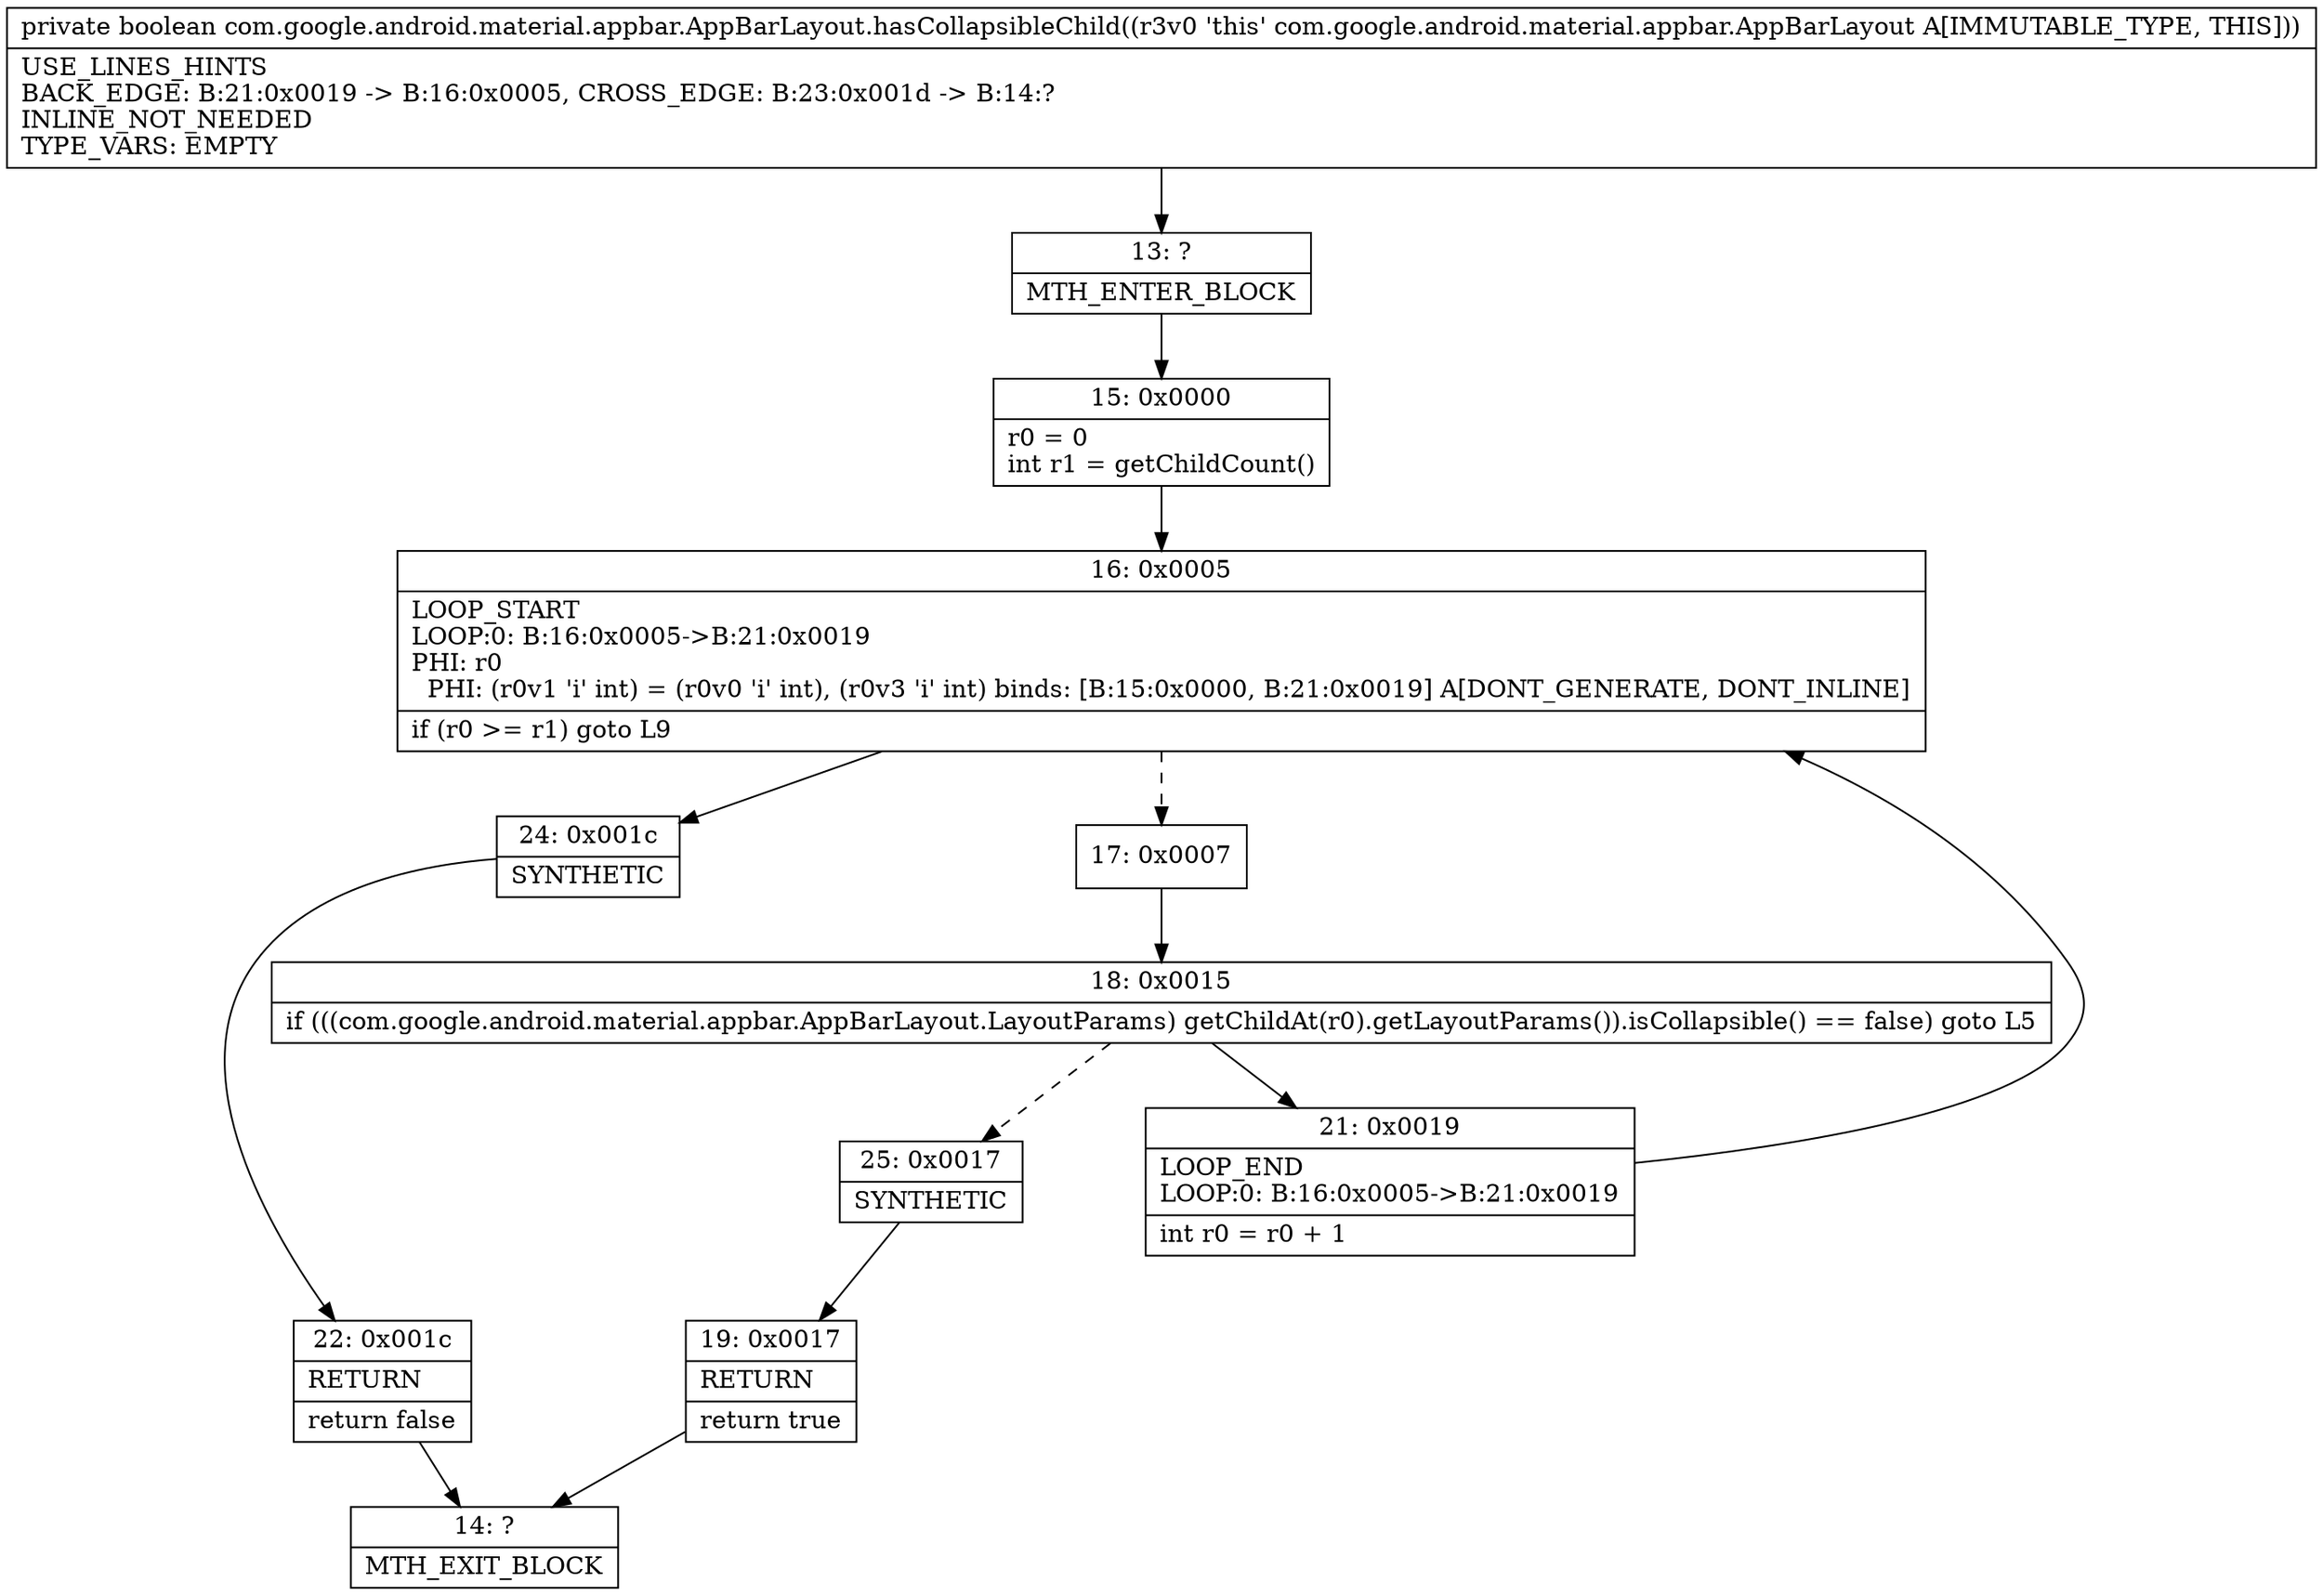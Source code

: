 digraph "CFG forcom.google.android.material.appbar.AppBarLayout.hasCollapsibleChild()Z" {
Node_13 [shape=record,label="{13\:\ ?|MTH_ENTER_BLOCK\l}"];
Node_15 [shape=record,label="{15\:\ 0x0000|r0 = 0\lint r1 = getChildCount()\l}"];
Node_16 [shape=record,label="{16\:\ 0x0005|LOOP_START\lLOOP:0: B:16:0x0005\-\>B:21:0x0019\lPHI: r0 \l  PHI: (r0v1 'i' int) = (r0v0 'i' int), (r0v3 'i' int) binds: [B:15:0x0000, B:21:0x0019] A[DONT_GENERATE, DONT_INLINE]\l|if (r0 \>= r1) goto L9\l}"];
Node_17 [shape=record,label="{17\:\ 0x0007}"];
Node_18 [shape=record,label="{18\:\ 0x0015|if (((com.google.android.material.appbar.AppBarLayout.LayoutParams) getChildAt(r0).getLayoutParams()).isCollapsible() == false) goto L5\l}"];
Node_21 [shape=record,label="{21\:\ 0x0019|LOOP_END\lLOOP:0: B:16:0x0005\-\>B:21:0x0019\l|int r0 = r0 + 1\l}"];
Node_25 [shape=record,label="{25\:\ 0x0017|SYNTHETIC\l}"];
Node_19 [shape=record,label="{19\:\ 0x0017|RETURN\l|return true\l}"];
Node_14 [shape=record,label="{14\:\ ?|MTH_EXIT_BLOCK\l}"];
Node_24 [shape=record,label="{24\:\ 0x001c|SYNTHETIC\l}"];
Node_22 [shape=record,label="{22\:\ 0x001c|RETURN\l|return false\l}"];
MethodNode[shape=record,label="{private boolean com.google.android.material.appbar.AppBarLayout.hasCollapsibleChild((r3v0 'this' com.google.android.material.appbar.AppBarLayout A[IMMUTABLE_TYPE, THIS]))  | USE_LINES_HINTS\lBACK_EDGE: B:21:0x0019 \-\> B:16:0x0005, CROSS_EDGE: B:23:0x001d \-\> B:14:?\lINLINE_NOT_NEEDED\lTYPE_VARS: EMPTY\l}"];
MethodNode -> Node_13;Node_13 -> Node_15;
Node_15 -> Node_16;
Node_16 -> Node_17[style=dashed];
Node_16 -> Node_24;
Node_17 -> Node_18;
Node_18 -> Node_21;
Node_18 -> Node_25[style=dashed];
Node_21 -> Node_16;
Node_25 -> Node_19;
Node_19 -> Node_14;
Node_24 -> Node_22;
Node_22 -> Node_14;
}

